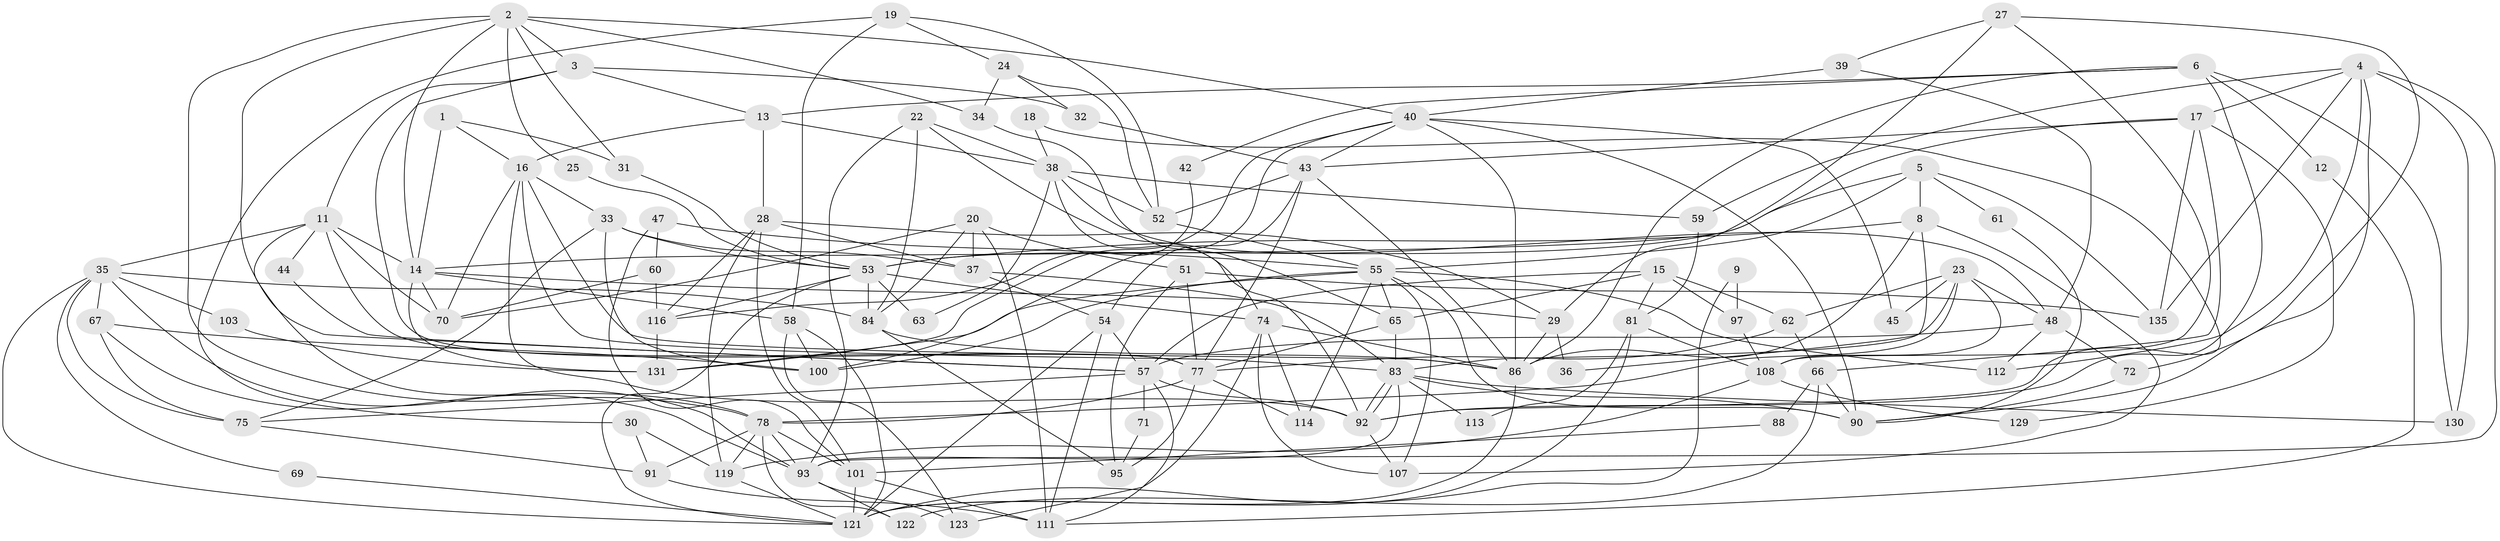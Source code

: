 // Generated by graph-tools (version 1.1) at 2025/24/03/03/25 07:24:02]
// undirected, 94 vertices, 228 edges
graph export_dot {
graph [start="1"]
  node [color=gray90,style=filled];
  1;
  2 [super="+41"];
  3 [super="+10"];
  4 [super="+56"];
  5 [super="+115"];
  6 [super="+7"];
  8;
  9;
  11 [super="+125"];
  12;
  13 [super="+89"];
  14 [super="+80"];
  15 [super="+120"];
  16 [super="+21"];
  17 [super="+49"];
  18;
  19;
  20 [super="+94"];
  22 [super="+46"];
  23 [super="+26"];
  24;
  25;
  27 [super="+126"];
  28 [super="+87"];
  29;
  30;
  31;
  32;
  33 [super="+50"];
  34;
  35 [super="+102"];
  36;
  37;
  38 [super="+73"];
  39;
  40 [super="+68"];
  42;
  43 [super="+64"];
  44;
  45;
  47;
  48 [super="+76"];
  51;
  52;
  53 [super="+128"];
  54;
  55 [super="+110"];
  57 [super="+109"];
  58 [super="+79"];
  59;
  60;
  61;
  62 [super="+96"];
  63;
  65 [super="+133"];
  66 [super="+99"];
  67 [super="+134"];
  69;
  70;
  71;
  72;
  74 [super="+106"];
  75;
  77 [super="+85"];
  78 [super="+82"];
  81;
  83 [super="+117"];
  84 [super="+127"];
  86 [super="+104"];
  88;
  90 [super="+132"];
  91;
  92 [super="+98"];
  93 [super="+105"];
  95;
  97;
  100 [super="+124"];
  101;
  103;
  107;
  108;
  111;
  112;
  113;
  114;
  116 [super="+118"];
  119;
  121 [super="+136"];
  122;
  123;
  129;
  130;
  131;
  135;
  1 -- 31;
  1 -- 14;
  1 -- 16;
  2 -- 25;
  2 -- 34;
  2 -- 57;
  2 -- 78;
  2 -- 31;
  2 -- 40;
  2 -- 14;
  2 -- 3;
  3 -- 77;
  3 -- 13;
  3 -- 32;
  3 -- 11;
  4 -- 59;
  4 -- 130;
  4 -- 135;
  4 -- 17;
  4 -- 112;
  4 -- 90;
  4 -- 93;
  5 -- 14;
  5 -- 135;
  5 -- 55;
  5 -- 8;
  5 -- 61;
  6 -- 130;
  6 -- 12;
  6 -- 86;
  6 -- 42;
  6 -- 13;
  6 -- 92;
  8 -- 107;
  8 -- 36;
  8 -- 53;
  8 -- 86;
  9 -- 121;
  9 -- 97;
  11 -- 70;
  11 -- 35;
  11 -- 78;
  11 -- 44;
  11 -- 77;
  11 -- 14;
  12 -- 111;
  13 -- 16;
  13 -- 28;
  13 -- 38;
  14 -- 131;
  14 -- 29;
  14 -- 70;
  14 -- 58;
  15 -- 62;
  15 -- 65;
  15 -- 57;
  15 -- 81;
  15 -- 97;
  16 -- 92;
  16 -- 83;
  16 -- 70;
  16 -- 86;
  16 -- 33;
  17 -- 135;
  17 -- 53;
  17 -- 43;
  17 -- 129;
  17 -- 66;
  18 -- 38;
  18 -- 92;
  19 -- 58;
  19 -- 52;
  19 -- 24;
  19 -- 30;
  20 -- 70;
  20 -- 37;
  20 -- 84;
  20 -- 51;
  20 -- 111;
  22 -- 84;
  22 -- 38;
  22 -- 93;
  22 -- 92;
  23 -- 108;
  23 -- 83;
  23 -- 45;
  23 -- 62 [weight=2];
  23 -- 48;
  23 -- 78;
  24 -- 52;
  24 -- 32;
  24 -- 34;
  25 -- 53;
  27 -- 39;
  27 -- 108;
  27 -- 29;
  27 -- 72;
  28 -- 101;
  28 -- 37;
  28 -- 116;
  28 -- 119;
  28 -- 29;
  29 -- 36;
  29 -- 86;
  30 -- 91;
  30 -- 119;
  31 -- 53;
  32 -- 43;
  33 -- 37;
  33 -- 100;
  33 -- 75;
  33 -- 53;
  34 -- 65;
  35 -- 84;
  35 -- 67;
  35 -- 93;
  35 -- 103;
  35 -- 121;
  35 -- 75;
  35 -- 69;
  37 -- 54;
  37 -- 83;
  38 -- 74;
  38 -- 48;
  38 -- 52;
  38 -- 59;
  38 -- 63;
  39 -- 40;
  39 -- 48;
  40 -- 45;
  40 -- 100;
  40 -- 43;
  40 -- 131;
  40 -- 90;
  40 -- 86;
  42 -- 116;
  43 -- 54;
  43 -- 86;
  43 -- 52;
  43 -- 77;
  44 -- 57;
  47 -- 101;
  47 -- 60;
  47 -- 55;
  48 -- 112;
  48 -- 57;
  48 -- 72;
  51 -- 95;
  51 -- 135;
  51 -- 77;
  52 -- 55;
  53 -- 84;
  53 -- 74;
  53 -- 63;
  53 -- 121;
  53 -- 116;
  54 -- 57;
  54 -- 111;
  54 -- 121;
  55 -- 114;
  55 -- 112;
  55 -- 131;
  55 -- 65;
  55 -- 107;
  55 -- 90;
  55 -- 100;
  57 -- 111;
  57 -- 71;
  57 -- 75;
  57 -- 92;
  58 -- 123;
  58 -- 100;
  58 -- 121;
  59 -- 81;
  60 -- 70;
  60 -- 116;
  61 -- 90;
  62 -- 77;
  62 -- 66;
  65 -- 77;
  65 -- 83;
  66 -- 88 [weight=2];
  66 -- 122;
  66 -- 90;
  67 -- 75;
  67 -- 93;
  67 -- 100;
  69 -- 121;
  71 -- 95;
  72 -- 90;
  74 -- 114;
  74 -- 107;
  74 -- 123;
  74 -- 86;
  75 -- 91;
  77 -- 78;
  77 -- 95;
  77 -- 114;
  78 -- 91;
  78 -- 122;
  78 -- 101;
  78 -- 119;
  78 -- 93;
  81 -- 121;
  81 -- 108;
  81 -- 113;
  83 -- 92;
  83 -- 92;
  83 -- 113;
  83 -- 130;
  83 -- 90;
  83 -- 93;
  84 -- 86;
  84 -- 95;
  86 -- 121;
  88 -- 101;
  91 -- 111;
  92 -- 107;
  93 -- 122;
  93 -- 123;
  97 -- 108;
  101 -- 111;
  101 -- 121;
  103 -- 131;
  108 -- 119;
  108 -- 129;
  116 -- 131;
  119 -- 121;
}
